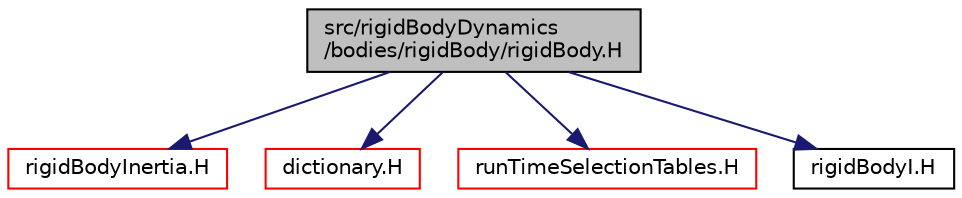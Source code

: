 digraph "src/rigidBodyDynamics/bodies/rigidBody/rigidBody.H"
{
  bgcolor="transparent";
  edge [fontname="Helvetica",fontsize="10",labelfontname="Helvetica",labelfontsize="10"];
  node [fontname="Helvetica",fontsize="10",shape=record];
  Node0 [label="src/rigidBodyDynamics\l/bodies/rigidBody/rigidBody.H",height=0.2,width=0.4,color="black", fillcolor="grey75", style="filled", fontcolor="black"];
  Node0 -> Node1 [color="midnightblue",fontsize="10",style="solid",fontname="Helvetica"];
  Node1 [label="rigidBodyInertia.H",height=0.2,width=0.4,color="red",URL="$a14762.html"];
  Node0 -> Node81 [color="midnightblue",fontsize="10",style="solid",fontname="Helvetica"];
  Node81 [label="dictionary.H",height=0.2,width=0.4,color="red",URL="$a09506.html"];
  Node0 -> Node103 [color="midnightblue",fontsize="10",style="solid",fontname="Helvetica"];
  Node103 [label="runTimeSelectionTables.H",height=0.2,width=0.4,color="red",URL="$a09992.html",tooltip="Macros to ease declaration of run-time selection tables. "];
  Node0 -> Node118 [color="midnightblue",fontsize="10",style="solid",fontname="Helvetica"];
  Node118 [label="rigidBodyI.H",height=0.2,width=0.4,color="black",URL="$a14597.html"];
}
